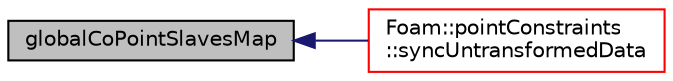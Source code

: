 digraph "globalCoPointSlavesMap"
{
  bgcolor="transparent";
  edge [fontname="Helvetica",fontsize="10",labelfontname="Helvetica",labelfontsize="10"];
  node [fontname="Helvetica",fontsize="10",shape=record];
  rankdir="LR";
  Node1 [label="globalCoPointSlavesMap",height=0.2,width=0.4,color="black", fillcolor="grey75", style="filled", fontcolor="black"];
  Node1 -> Node2 [dir="back",color="midnightblue",fontsize="10",style="solid",fontname="Helvetica"];
  Node2 [label="Foam::pointConstraints\l::syncUntransformedData",height=0.2,width=0.4,color="red",URL="$a01871.html#a60a2f4543c7dc5c768bd06768d7004c6",tooltip="Helper: sync data on collocated points only. "];
}

